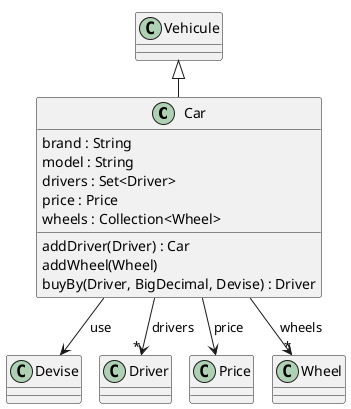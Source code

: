@startuml
!pragma layout smetana

class "Car" {
  brand : String
  model : String
  drivers : Set<Driver>
  price : Price
  wheels : Collection<Wheel>
  addDriver(Driver) : Car
  addWheel(Wheel)
  buyBy(Driver, BigDecimal, Devise) : Driver
}

"Car" --> "Devise" : use
"Car" --> "*" "Driver" : drivers
"Car" --> "Price" : price
"Car" --> "*" "Wheel" : wheels
"Vehicule" <|-- "Car"

@enduml